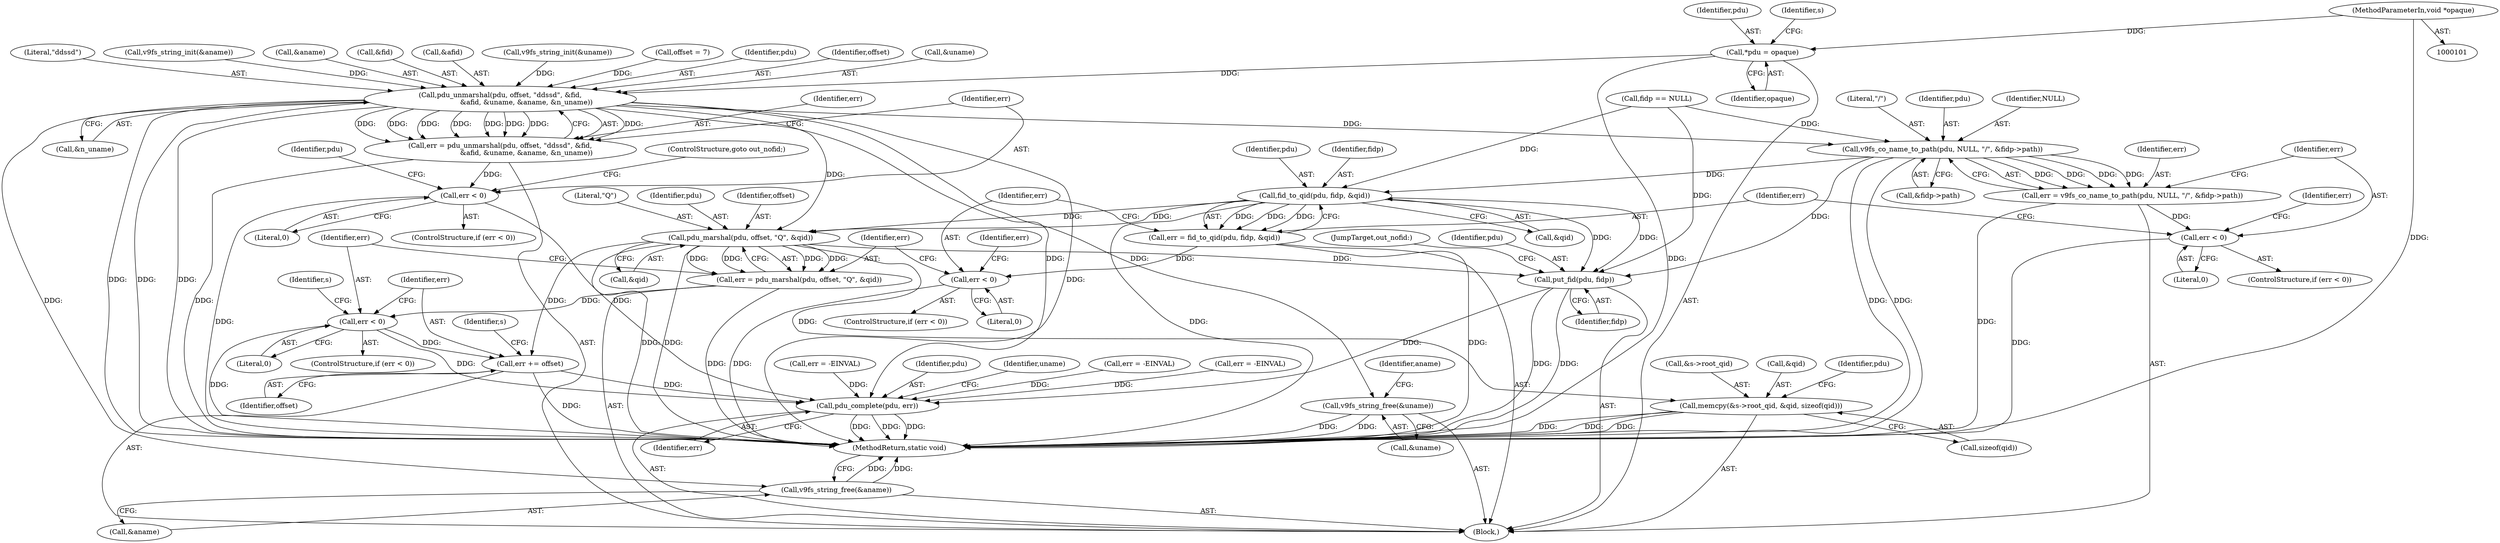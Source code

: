 digraph "0_qemu_56f101ecce0eafd09e2daf1c4eeb1377d6959261@pointer" {
"1000105" [label="(Call,*pdu = opaque)"];
"1000102" [label="(MethodParameterIn,void *opaque)"];
"1000134" [label="(Call,pdu_unmarshal(pdu, offset, \"ddssd\", &fid,\n                        &afid, &uname, &aname, &n_uname))"];
"1000132" [label="(Call,err = pdu_unmarshal(pdu, offset, \"ddssd\", &fid,\n                        &afid, &uname, &aname, &n_uname))"];
"1000149" [label="(Call,err < 0)"];
"1000318" [label="(Call,pdu_complete(pdu, err))"];
"1000191" [label="(Call,v9fs_co_name_to_path(pdu, NULL, \"/\", &fidp->path))"];
"1000189" [label="(Call,err = v9fs_co_name_to_path(pdu, NULL, \"/\", &fidp->path))"];
"1000200" [label="(Call,err < 0)"];
"1000214" [label="(Call,fid_to_qid(pdu, fidp, &qid))"];
"1000212" [label="(Call,err = fid_to_qid(pdu, fidp, &qid))"];
"1000220" [label="(Call,err < 0)"];
"1000234" [label="(Call,pdu_marshal(pdu, offset, \"Q\", &qid))"];
"1000232" [label="(Call,err = pdu_marshal(pdu, offset, \"Q\", &qid))"];
"1000241" [label="(Call,err < 0)"];
"1000249" [label="(Call,err += offset)"];
"1000252" [label="(Call,memcpy(&s->root_qid, &qid, sizeof(qid)))"];
"1000314" [label="(Call,put_fid(pdu, fidp))"];
"1000321" [label="(Call,v9fs_string_free(&uname))"];
"1000324" [label="(Call,v9fs_string_free(&aname))"];
"1000241" [label="(Call,err < 0)"];
"1000243" [label="(Literal,0)"];
"1000321" [label="(Call,v9fs_string_free(&uname))"];
"1000200" [label="(Call,err < 0)"];
"1000222" [label="(Literal,0)"];
"1000314" [label="(Call,put_fid(pdu, fidp))"];
"1000322" [label="(Call,&uname)"];
"1000249" [label="(Call,err += offset)"];
"1000225" [label="(Identifier,err)"];
"1000133" [label="(Identifier,err)"];
"1000199" [label="(ControlStructure,if (err < 0))"];
"1000246" [label="(Identifier,s)"];
"1000137" [label="(Literal,\"ddssd\")"];
"1000129" [label="(Call,v9fs_string_init(&aname))"];
"1000149" [label="(Call,err < 0)"];
"1000212" [label="(Call,err = fid_to_qid(pdu, fidp, &qid))"];
"1000134" [label="(Call,pdu_unmarshal(pdu, offset, \"ddssd\", &fid,\n                        &afid, &uname, &aname, &n_uname))"];
"1000132" [label="(Call,err = pdu_unmarshal(pdu, offset, \"ddssd\", &fid,\n                        &afid, &uname, &aname, &n_uname))"];
"1000259" [label="(Call,sizeof(qid))"];
"1000234" [label="(Call,pdu_marshal(pdu, offset, \"Q\", &qid))"];
"1000317" [label="(JumpTarget,out_nofid:)"];
"1000319" [label="(Identifier,pdu)"];
"1000257" [label="(Call,&qid)"];
"1000316" [label="(Identifier,fidp)"];
"1000146" [label="(Call,&n_uname)"];
"1000219" [label="(ControlStructure,if (err < 0))"];
"1000242" [label="(Identifier,err)"];
"1000323" [label="(Identifier,uname)"];
"1000195" [label="(Call,&fidp->path)"];
"1000179" [label="(Call,err = -EINVAL)"];
"1000144" [label="(Call,&aname)"];
"1000325" [label="(Call,&aname)"];
"1000107" [label="(Identifier,opaque)"];
"1000205" [label="(Identifier,err)"];
"1000190" [label="(Identifier,err)"];
"1000138" [label="(Call,&fid)"];
"1000202" [label="(Literal,0)"];
"1000102" [label="(MethodParameterIn,void *opaque)"];
"1000216" [label="(Identifier,fidp)"];
"1000238" [label="(Call,&qid)"];
"1000175" [label="(Call,fidp == NULL)"];
"1000250" [label="(Identifier,err)"];
"1000191" [label="(Call,v9fs_co_name_to_path(pdu, NULL, \"/\", &fidp->path))"];
"1000106" [label="(Identifier,pdu)"];
"1000140" [label="(Call,&afid)"];
"1000232" [label="(Call,err = pdu_marshal(pdu, offset, \"Q\", &qid))"];
"1000251" [label="(Identifier,offset)"];
"1000318" [label="(Call,pdu_complete(pdu, err))"];
"1000126" [label="(Call,v9fs_string_init(&uname))"];
"1000324" [label="(Call,v9fs_string_free(&aname))"];
"1000148" [label="(ControlStructure,if (err < 0))"];
"1000233" [label="(Identifier,err)"];
"1000192" [label="(Identifier,pdu)"];
"1000213" [label="(Identifier,err)"];
"1000103" [label="(Block,)"];
"1000315" [label="(Identifier,pdu)"];
"1000110" [label="(Identifier,s)"];
"1000193" [label="(Identifier,NULL)"];
"1000215" [label="(Identifier,pdu)"];
"1000326" [label="(Identifier,aname)"];
"1000121" [label="(Call,offset = 7)"];
"1000153" [label="(ControlStructure,goto out_nofid;)"];
"1000217" [label="(Call,&qid)"];
"1000204" [label="(Call,err = -EINVAL)"];
"1000220" [label="(Call,err < 0)"];
"1000135" [label="(Identifier,pdu)"];
"1000201" [label="(Identifier,err)"];
"1000189" [label="(Call,err = v9fs_co_name_to_path(pdu, NULL, \"/\", &fidp->path))"];
"1000237" [label="(Literal,\"Q\")"];
"1000235" [label="(Identifier,pdu)"];
"1000263" [label="(Identifier,pdu)"];
"1000194" [label="(Literal,\"/\")"];
"1000214" [label="(Call,fid_to_qid(pdu, fidp, &qid))"];
"1000327" [label="(MethodReturn,static void)"];
"1000252" [label="(Call,memcpy(&s->root_qid, &qid, sizeof(qid)))"];
"1000224" [label="(Call,err = -EINVAL)"];
"1000221" [label="(Identifier,err)"];
"1000151" [label="(Literal,0)"];
"1000150" [label="(Identifier,err)"];
"1000136" [label="(Identifier,offset)"];
"1000253" [label="(Call,&s->root_qid)"];
"1000236" [label="(Identifier,offset)"];
"1000240" [label="(ControlStructure,if (err < 0))"];
"1000142" [label="(Call,&uname)"];
"1000105" [label="(Call,*pdu = opaque)"];
"1000156" [label="(Identifier,pdu)"];
"1000320" [label="(Identifier,err)"];
"1000255" [label="(Identifier,s)"];
"1000105" -> "1000103"  [label="AST: "];
"1000105" -> "1000107"  [label="CFG: "];
"1000106" -> "1000105"  [label="AST: "];
"1000107" -> "1000105"  [label="AST: "];
"1000110" -> "1000105"  [label="CFG: "];
"1000105" -> "1000327"  [label="DDG: "];
"1000102" -> "1000105"  [label="DDG: "];
"1000105" -> "1000134"  [label="DDG: "];
"1000102" -> "1000101"  [label="AST: "];
"1000102" -> "1000327"  [label="DDG: "];
"1000134" -> "1000132"  [label="AST: "];
"1000134" -> "1000146"  [label="CFG: "];
"1000135" -> "1000134"  [label="AST: "];
"1000136" -> "1000134"  [label="AST: "];
"1000137" -> "1000134"  [label="AST: "];
"1000138" -> "1000134"  [label="AST: "];
"1000140" -> "1000134"  [label="AST: "];
"1000142" -> "1000134"  [label="AST: "];
"1000144" -> "1000134"  [label="AST: "];
"1000146" -> "1000134"  [label="AST: "];
"1000132" -> "1000134"  [label="CFG: "];
"1000134" -> "1000327"  [label="DDG: "];
"1000134" -> "1000327"  [label="DDG: "];
"1000134" -> "1000327"  [label="DDG: "];
"1000134" -> "1000327"  [label="DDG: "];
"1000134" -> "1000132"  [label="DDG: "];
"1000134" -> "1000132"  [label="DDG: "];
"1000134" -> "1000132"  [label="DDG: "];
"1000134" -> "1000132"  [label="DDG: "];
"1000134" -> "1000132"  [label="DDG: "];
"1000134" -> "1000132"  [label="DDG: "];
"1000134" -> "1000132"  [label="DDG: "];
"1000134" -> "1000132"  [label="DDG: "];
"1000121" -> "1000134"  [label="DDG: "];
"1000126" -> "1000134"  [label="DDG: "];
"1000129" -> "1000134"  [label="DDG: "];
"1000134" -> "1000191"  [label="DDG: "];
"1000134" -> "1000234"  [label="DDG: "];
"1000134" -> "1000318"  [label="DDG: "];
"1000134" -> "1000321"  [label="DDG: "];
"1000134" -> "1000324"  [label="DDG: "];
"1000132" -> "1000103"  [label="AST: "];
"1000133" -> "1000132"  [label="AST: "];
"1000150" -> "1000132"  [label="CFG: "];
"1000132" -> "1000327"  [label="DDG: "];
"1000132" -> "1000149"  [label="DDG: "];
"1000149" -> "1000148"  [label="AST: "];
"1000149" -> "1000151"  [label="CFG: "];
"1000150" -> "1000149"  [label="AST: "];
"1000151" -> "1000149"  [label="AST: "];
"1000153" -> "1000149"  [label="CFG: "];
"1000156" -> "1000149"  [label="CFG: "];
"1000149" -> "1000327"  [label="DDG: "];
"1000149" -> "1000318"  [label="DDG: "];
"1000318" -> "1000103"  [label="AST: "];
"1000318" -> "1000320"  [label="CFG: "];
"1000319" -> "1000318"  [label="AST: "];
"1000320" -> "1000318"  [label="AST: "];
"1000323" -> "1000318"  [label="CFG: "];
"1000318" -> "1000327"  [label="DDG: "];
"1000318" -> "1000327"  [label="DDG: "];
"1000318" -> "1000327"  [label="DDG: "];
"1000314" -> "1000318"  [label="DDG: "];
"1000224" -> "1000318"  [label="DDG: "];
"1000179" -> "1000318"  [label="DDG: "];
"1000241" -> "1000318"  [label="DDG: "];
"1000249" -> "1000318"  [label="DDG: "];
"1000204" -> "1000318"  [label="DDG: "];
"1000191" -> "1000189"  [label="AST: "];
"1000191" -> "1000195"  [label="CFG: "];
"1000192" -> "1000191"  [label="AST: "];
"1000193" -> "1000191"  [label="AST: "];
"1000194" -> "1000191"  [label="AST: "];
"1000195" -> "1000191"  [label="AST: "];
"1000189" -> "1000191"  [label="CFG: "];
"1000191" -> "1000327"  [label="DDG: "];
"1000191" -> "1000327"  [label="DDG: "];
"1000191" -> "1000189"  [label="DDG: "];
"1000191" -> "1000189"  [label="DDG: "];
"1000191" -> "1000189"  [label="DDG: "];
"1000191" -> "1000189"  [label="DDG: "];
"1000175" -> "1000191"  [label="DDG: "];
"1000191" -> "1000214"  [label="DDG: "];
"1000191" -> "1000314"  [label="DDG: "];
"1000189" -> "1000103"  [label="AST: "];
"1000190" -> "1000189"  [label="AST: "];
"1000201" -> "1000189"  [label="CFG: "];
"1000189" -> "1000327"  [label="DDG: "];
"1000189" -> "1000200"  [label="DDG: "];
"1000200" -> "1000199"  [label="AST: "];
"1000200" -> "1000202"  [label="CFG: "];
"1000201" -> "1000200"  [label="AST: "];
"1000202" -> "1000200"  [label="AST: "];
"1000205" -> "1000200"  [label="CFG: "];
"1000213" -> "1000200"  [label="CFG: "];
"1000200" -> "1000327"  [label="DDG: "];
"1000214" -> "1000212"  [label="AST: "];
"1000214" -> "1000217"  [label="CFG: "];
"1000215" -> "1000214"  [label="AST: "];
"1000216" -> "1000214"  [label="AST: "];
"1000217" -> "1000214"  [label="AST: "];
"1000212" -> "1000214"  [label="CFG: "];
"1000214" -> "1000327"  [label="DDG: "];
"1000214" -> "1000212"  [label="DDG: "];
"1000214" -> "1000212"  [label="DDG: "];
"1000214" -> "1000212"  [label="DDG: "];
"1000175" -> "1000214"  [label="DDG: "];
"1000214" -> "1000234"  [label="DDG: "];
"1000214" -> "1000234"  [label="DDG: "];
"1000214" -> "1000314"  [label="DDG: "];
"1000214" -> "1000314"  [label="DDG: "];
"1000212" -> "1000103"  [label="AST: "];
"1000213" -> "1000212"  [label="AST: "];
"1000221" -> "1000212"  [label="CFG: "];
"1000212" -> "1000327"  [label="DDG: "];
"1000212" -> "1000220"  [label="DDG: "];
"1000220" -> "1000219"  [label="AST: "];
"1000220" -> "1000222"  [label="CFG: "];
"1000221" -> "1000220"  [label="AST: "];
"1000222" -> "1000220"  [label="AST: "];
"1000225" -> "1000220"  [label="CFG: "];
"1000233" -> "1000220"  [label="CFG: "];
"1000220" -> "1000327"  [label="DDG: "];
"1000234" -> "1000232"  [label="AST: "];
"1000234" -> "1000238"  [label="CFG: "];
"1000235" -> "1000234"  [label="AST: "];
"1000236" -> "1000234"  [label="AST: "];
"1000237" -> "1000234"  [label="AST: "];
"1000238" -> "1000234"  [label="AST: "];
"1000232" -> "1000234"  [label="CFG: "];
"1000234" -> "1000327"  [label="DDG: "];
"1000234" -> "1000327"  [label="DDG: "];
"1000234" -> "1000232"  [label="DDG: "];
"1000234" -> "1000232"  [label="DDG: "];
"1000234" -> "1000232"  [label="DDG: "];
"1000234" -> "1000232"  [label="DDG: "];
"1000234" -> "1000249"  [label="DDG: "];
"1000234" -> "1000252"  [label="DDG: "];
"1000234" -> "1000314"  [label="DDG: "];
"1000232" -> "1000103"  [label="AST: "];
"1000233" -> "1000232"  [label="AST: "];
"1000242" -> "1000232"  [label="CFG: "];
"1000232" -> "1000327"  [label="DDG: "];
"1000232" -> "1000241"  [label="DDG: "];
"1000241" -> "1000240"  [label="AST: "];
"1000241" -> "1000243"  [label="CFG: "];
"1000242" -> "1000241"  [label="AST: "];
"1000243" -> "1000241"  [label="AST: "];
"1000246" -> "1000241"  [label="CFG: "];
"1000250" -> "1000241"  [label="CFG: "];
"1000241" -> "1000327"  [label="DDG: "];
"1000241" -> "1000249"  [label="DDG: "];
"1000249" -> "1000103"  [label="AST: "];
"1000249" -> "1000251"  [label="CFG: "];
"1000250" -> "1000249"  [label="AST: "];
"1000251" -> "1000249"  [label="AST: "];
"1000255" -> "1000249"  [label="CFG: "];
"1000249" -> "1000327"  [label="DDG: "];
"1000252" -> "1000103"  [label="AST: "];
"1000252" -> "1000259"  [label="CFG: "];
"1000253" -> "1000252"  [label="AST: "];
"1000257" -> "1000252"  [label="AST: "];
"1000259" -> "1000252"  [label="AST: "];
"1000263" -> "1000252"  [label="CFG: "];
"1000252" -> "1000327"  [label="DDG: "];
"1000252" -> "1000327"  [label="DDG: "];
"1000252" -> "1000327"  [label="DDG: "];
"1000314" -> "1000103"  [label="AST: "];
"1000314" -> "1000316"  [label="CFG: "];
"1000315" -> "1000314"  [label="AST: "];
"1000316" -> "1000314"  [label="AST: "];
"1000317" -> "1000314"  [label="CFG: "];
"1000314" -> "1000327"  [label="DDG: "];
"1000314" -> "1000327"  [label="DDG: "];
"1000175" -> "1000314"  [label="DDG: "];
"1000321" -> "1000103"  [label="AST: "];
"1000321" -> "1000322"  [label="CFG: "];
"1000322" -> "1000321"  [label="AST: "];
"1000326" -> "1000321"  [label="CFG: "];
"1000321" -> "1000327"  [label="DDG: "];
"1000321" -> "1000327"  [label="DDG: "];
"1000324" -> "1000103"  [label="AST: "];
"1000324" -> "1000325"  [label="CFG: "];
"1000325" -> "1000324"  [label="AST: "];
"1000327" -> "1000324"  [label="CFG: "];
"1000324" -> "1000327"  [label="DDG: "];
"1000324" -> "1000327"  [label="DDG: "];
}

